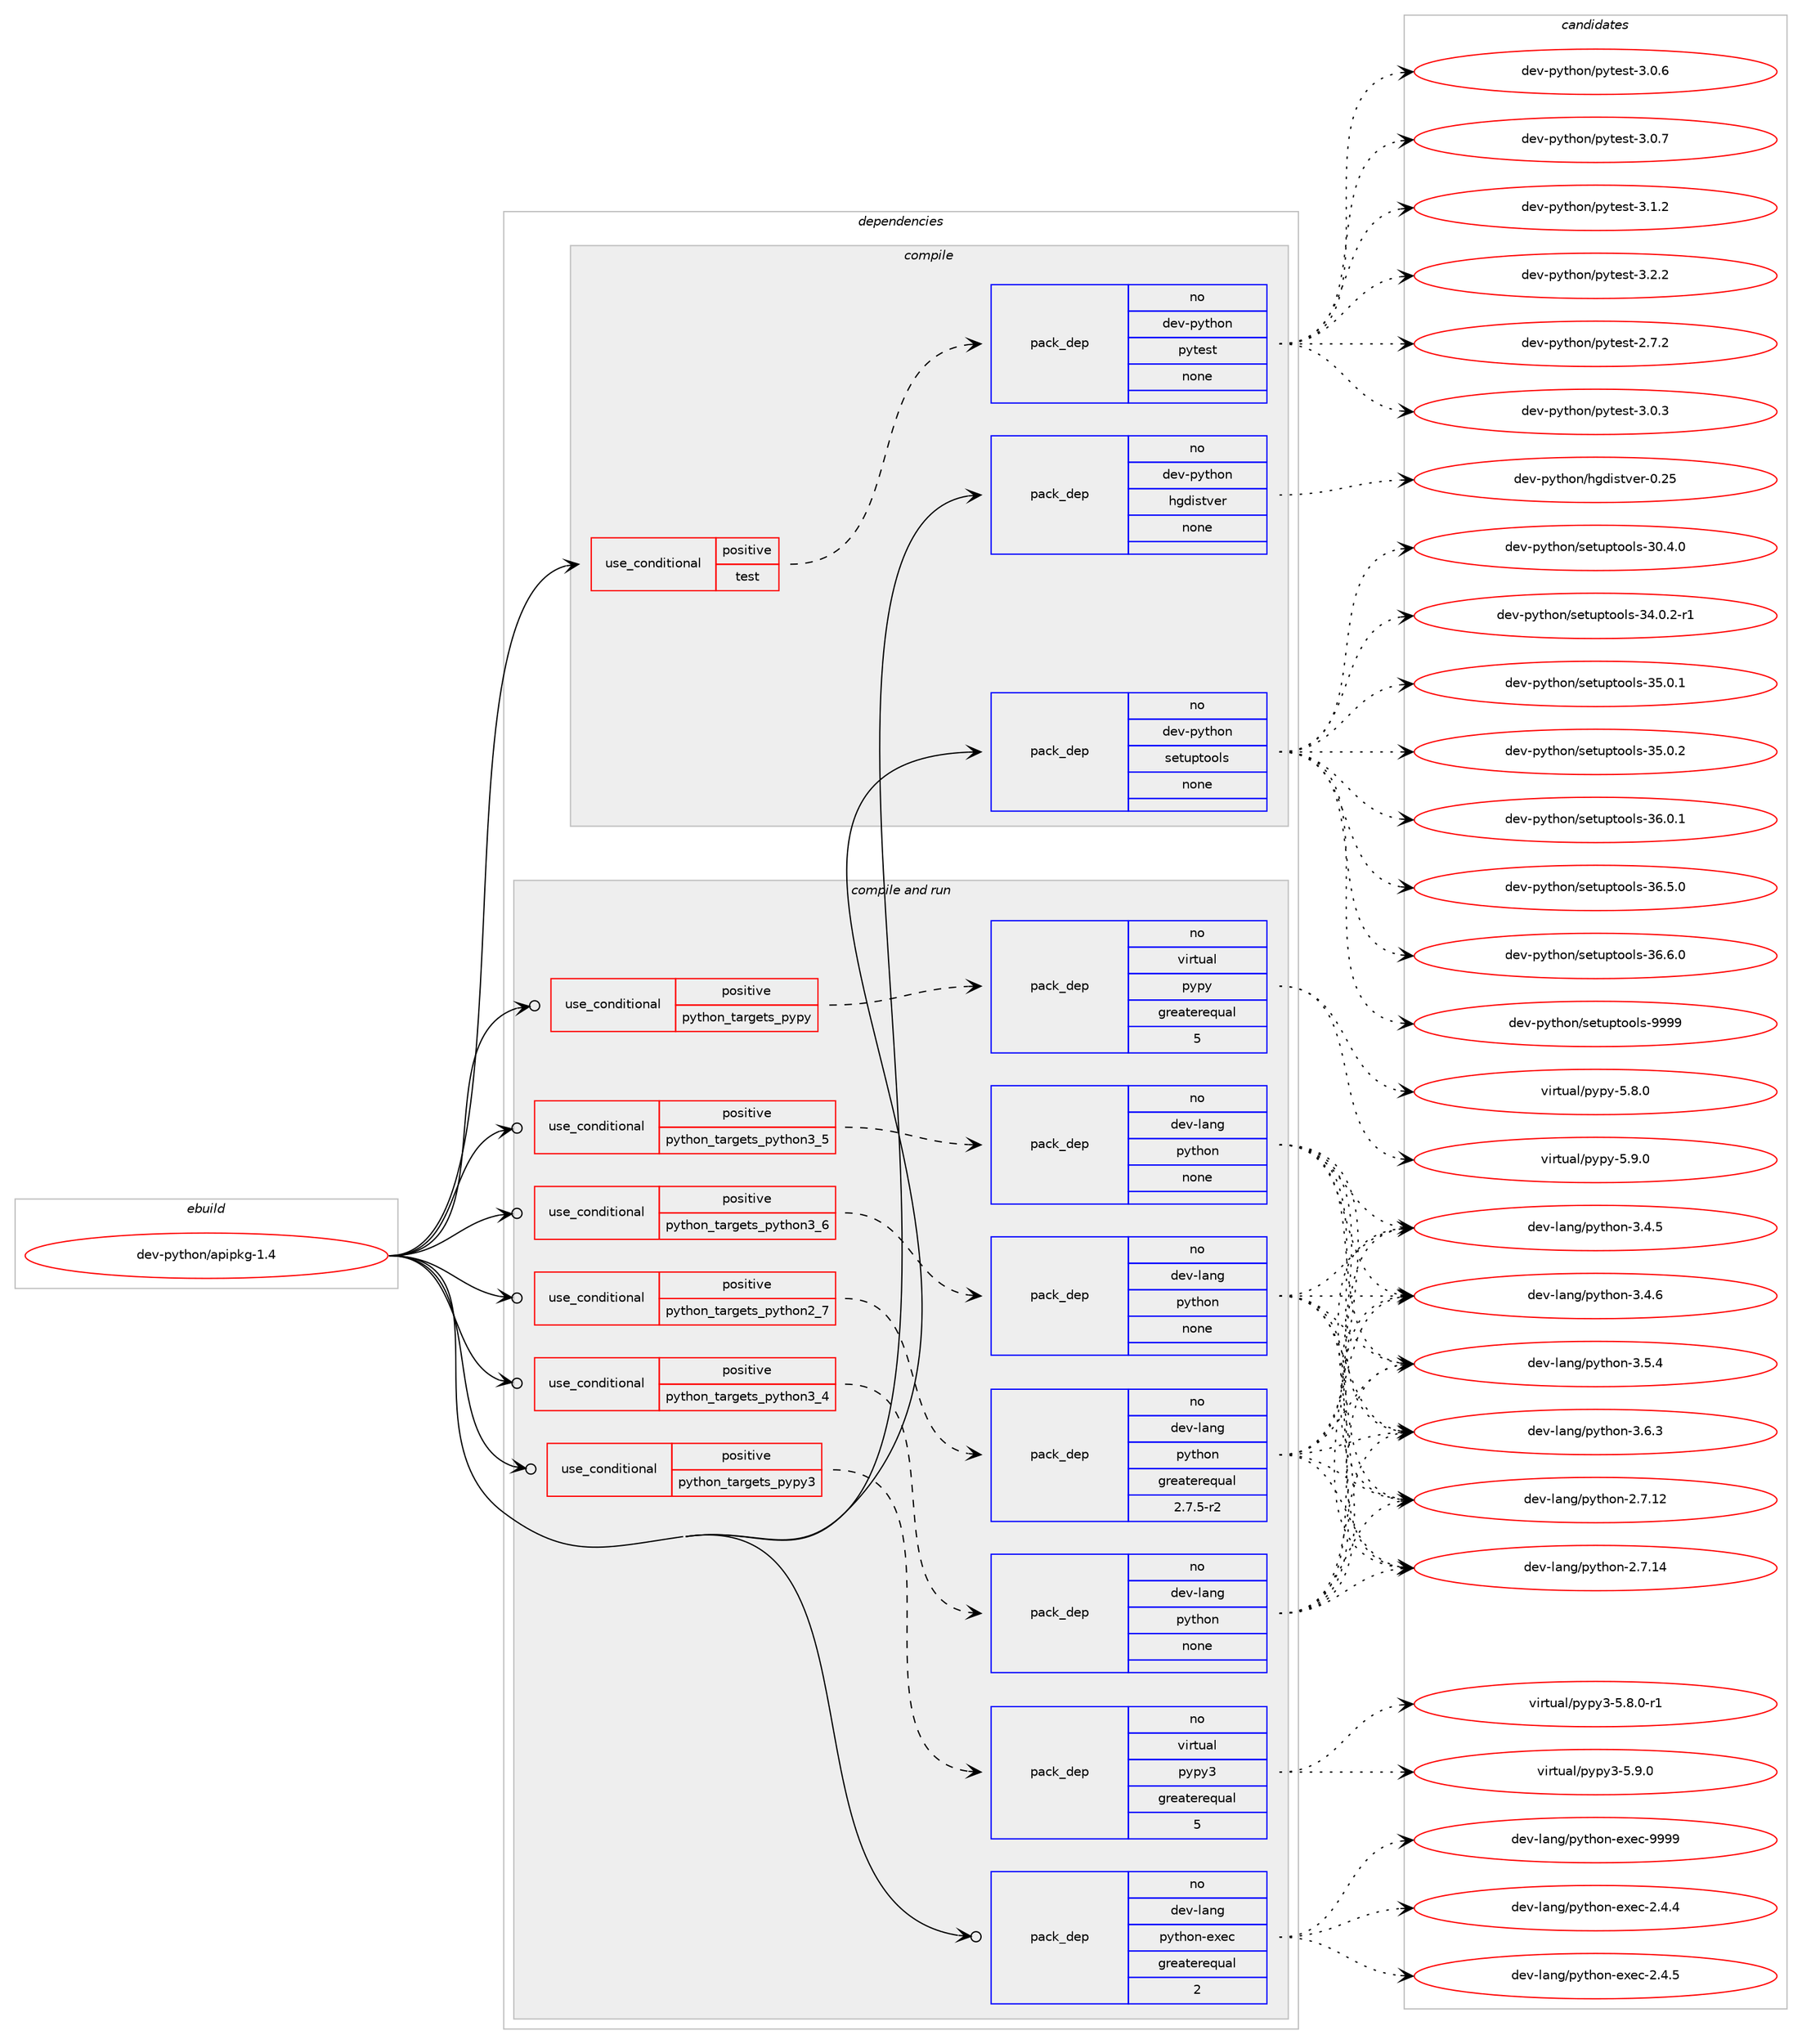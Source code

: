 digraph prolog {

# *************
# Graph options
# *************

newrank=true;
concentrate=true;
compound=true;
graph [rankdir=LR,fontname=Helvetica,fontsize=10,ranksep=1.5];#, ranksep=2.5, nodesep=0.2];
edge  [arrowhead=vee];
node  [fontname=Helvetica,fontsize=10];

# **********
# The ebuild
# **********

subgraph cluster_leftcol {
color=gray;
rank=same;
label=<<i>ebuild</i>>;
id [label="dev-python/apipkg-1.4", color=red, width=4, href="../dev-python/apipkg-1.4.svg"];
}

# ****************
# The dependencies
# ****************

subgraph cluster_midcol {
color=gray;
label=<<i>dependencies</i>>;
subgraph cluster_compile {
fillcolor="#eeeeee";
style=filled;
label=<<i>compile</i>>;
subgraph cond29402 {
dependency146319 [label=<<TABLE BORDER="0" CELLBORDER="1" CELLSPACING="0" CELLPADDING="4"><TR><TD ROWSPAN="3" CELLPADDING="10">use_conditional</TD></TR><TR><TD>positive</TD></TR><TR><TD>test</TD></TR></TABLE>>, shape=none, color=red];
subgraph pack113100 {
dependency146320 [label=<<TABLE BORDER="0" CELLBORDER="1" CELLSPACING="0" CELLPADDING="4" WIDTH="220"><TR><TD ROWSPAN="6" CELLPADDING="30">pack_dep</TD></TR><TR><TD WIDTH="110">no</TD></TR><TR><TD>dev-python</TD></TR><TR><TD>pytest</TD></TR><TR><TD>none</TD></TR><TR><TD></TD></TR></TABLE>>, shape=none, color=blue];
}
dependency146319:e -> dependency146320:w [weight=20,style="dashed",arrowhead="vee"];
}
id:e -> dependency146319:w [weight=20,style="solid",arrowhead="vee"];
subgraph pack113101 {
dependency146321 [label=<<TABLE BORDER="0" CELLBORDER="1" CELLSPACING="0" CELLPADDING="4" WIDTH="220"><TR><TD ROWSPAN="6" CELLPADDING="30">pack_dep</TD></TR><TR><TD WIDTH="110">no</TD></TR><TR><TD>dev-python</TD></TR><TR><TD>hgdistver</TD></TR><TR><TD>none</TD></TR><TR><TD></TD></TR></TABLE>>, shape=none, color=blue];
}
id:e -> dependency146321:w [weight=20,style="solid",arrowhead="vee"];
subgraph pack113102 {
dependency146322 [label=<<TABLE BORDER="0" CELLBORDER="1" CELLSPACING="0" CELLPADDING="4" WIDTH="220"><TR><TD ROWSPAN="6" CELLPADDING="30">pack_dep</TD></TR><TR><TD WIDTH="110">no</TD></TR><TR><TD>dev-python</TD></TR><TR><TD>setuptools</TD></TR><TR><TD>none</TD></TR><TR><TD></TD></TR></TABLE>>, shape=none, color=blue];
}
id:e -> dependency146322:w [weight=20,style="solid",arrowhead="vee"];
}
subgraph cluster_compileandrun {
fillcolor="#eeeeee";
style=filled;
label=<<i>compile and run</i>>;
subgraph cond29403 {
dependency146323 [label=<<TABLE BORDER="0" CELLBORDER="1" CELLSPACING="0" CELLPADDING="4"><TR><TD ROWSPAN="3" CELLPADDING="10">use_conditional</TD></TR><TR><TD>positive</TD></TR><TR><TD>python_targets_pypy</TD></TR></TABLE>>, shape=none, color=red];
subgraph pack113103 {
dependency146324 [label=<<TABLE BORDER="0" CELLBORDER="1" CELLSPACING="0" CELLPADDING="4" WIDTH="220"><TR><TD ROWSPAN="6" CELLPADDING="30">pack_dep</TD></TR><TR><TD WIDTH="110">no</TD></TR><TR><TD>virtual</TD></TR><TR><TD>pypy</TD></TR><TR><TD>greaterequal</TD></TR><TR><TD>5</TD></TR></TABLE>>, shape=none, color=blue];
}
dependency146323:e -> dependency146324:w [weight=20,style="dashed",arrowhead="vee"];
}
id:e -> dependency146323:w [weight=20,style="solid",arrowhead="odotvee"];
subgraph cond29404 {
dependency146325 [label=<<TABLE BORDER="0" CELLBORDER="1" CELLSPACING="0" CELLPADDING="4"><TR><TD ROWSPAN="3" CELLPADDING="10">use_conditional</TD></TR><TR><TD>positive</TD></TR><TR><TD>python_targets_pypy3</TD></TR></TABLE>>, shape=none, color=red];
subgraph pack113104 {
dependency146326 [label=<<TABLE BORDER="0" CELLBORDER="1" CELLSPACING="0" CELLPADDING="4" WIDTH="220"><TR><TD ROWSPAN="6" CELLPADDING="30">pack_dep</TD></TR><TR><TD WIDTH="110">no</TD></TR><TR><TD>virtual</TD></TR><TR><TD>pypy3</TD></TR><TR><TD>greaterequal</TD></TR><TR><TD>5</TD></TR></TABLE>>, shape=none, color=blue];
}
dependency146325:e -> dependency146326:w [weight=20,style="dashed",arrowhead="vee"];
}
id:e -> dependency146325:w [weight=20,style="solid",arrowhead="odotvee"];
subgraph cond29405 {
dependency146327 [label=<<TABLE BORDER="0" CELLBORDER="1" CELLSPACING="0" CELLPADDING="4"><TR><TD ROWSPAN="3" CELLPADDING="10">use_conditional</TD></TR><TR><TD>positive</TD></TR><TR><TD>python_targets_python2_7</TD></TR></TABLE>>, shape=none, color=red];
subgraph pack113105 {
dependency146328 [label=<<TABLE BORDER="0" CELLBORDER="1" CELLSPACING="0" CELLPADDING="4" WIDTH="220"><TR><TD ROWSPAN="6" CELLPADDING="30">pack_dep</TD></TR><TR><TD WIDTH="110">no</TD></TR><TR><TD>dev-lang</TD></TR><TR><TD>python</TD></TR><TR><TD>greaterequal</TD></TR><TR><TD>2.7.5-r2</TD></TR></TABLE>>, shape=none, color=blue];
}
dependency146327:e -> dependency146328:w [weight=20,style="dashed",arrowhead="vee"];
}
id:e -> dependency146327:w [weight=20,style="solid",arrowhead="odotvee"];
subgraph cond29406 {
dependency146329 [label=<<TABLE BORDER="0" CELLBORDER="1" CELLSPACING="0" CELLPADDING="4"><TR><TD ROWSPAN="3" CELLPADDING="10">use_conditional</TD></TR><TR><TD>positive</TD></TR><TR><TD>python_targets_python3_4</TD></TR></TABLE>>, shape=none, color=red];
subgraph pack113106 {
dependency146330 [label=<<TABLE BORDER="0" CELLBORDER="1" CELLSPACING="0" CELLPADDING="4" WIDTH="220"><TR><TD ROWSPAN="6" CELLPADDING="30">pack_dep</TD></TR><TR><TD WIDTH="110">no</TD></TR><TR><TD>dev-lang</TD></TR><TR><TD>python</TD></TR><TR><TD>none</TD></TR><TR><TD></TD></TR></TABLE>>, shape=none, color=blue];
}
dependency146329:e -> dependency146330:w [weight=20,style="dashed",arrowhead="vee"];
}
id:e -> dependency146329:w [weight=20,style="solid",arrowhead="odotvee"];
subgraph cond29407 {
dependency146331 [label=<<TABLE BORDER="0" CELLBORDER="1" CELLSPACING="0" CELLPADDING="4"><TR><TD ROWSPAN="3" CELLPADDING="10">use_conditional</TD></TR><TR><TD>positive</TD></TR><TR><TD>python_targets_python3_5</TD></TR></TABLE>>, shape=none, color=red];
subgraph pack113107 {
dependency146332 [label=<<TABLE BORDER="0" CELLBORDER="1" CELLSPACING="0" CELLPADDING="4" WIDTH="220"><TR><TD ROWSPAN="6" CELLPADDING="30">pack_dep</TD></TR><TR><TD WIDTH="110">no</TD></TR><TR><TD>dev-lang</TD></TR><TR><TD>python</TD></TR><TR><TD>none</TD></TR><TR><TD></TD></TR></TABLE>>, shape=none, color=blue];
}
dependency146331:e -> dependency146332:w [weight=20,style="dashed",arrowhead="vee"];
}
id:e -> dependency146331:w [weight=20,style="solid",arrowhead="odotvee"];
subgraph cond29408 {
dependency146333 [label=<<TABLE BORDER="0" CELLBORDER="1" CELLSPACING="0" CELLPADDING="4"><TR><TD ROWSPAN="3" CELLPADDING="10">use_conditional</TD></TR><TR><TD>positive</TD></TR><TR><TD>python_targets_python3_6</TD></TR></TABLE>>, shape=none, color=red];
subgraph pack113108 {
dependency146334 [label=<<TABLE BORDER="0" CELLBORDER="1" CELLSPACING="0" CELLPADDING="4" WIDTH="220"><TR><TD ROWSPAN="6" CELLPADDING="30">pack_dep</TD></TR><TR><TD WIDTH="110">no</TD></TR><TR><TD>dev-lang</TD></TR><TR><TD>python</TD></TR><TR><TD>none</TD></TR><TR><TD></TD></TR></TABLE>>, shape=none, color=blue];
}
dependency146333:e -> dependency146334:w [weight=20,style="dashed",arrowhead="vee"];
}
id:e -> dependency146333:w [weight=20,style="solid",arrowhead="odotvee"];
subgraph pack113109 {
dependency146335 [label=<<TABLE BORDER="0" CELLBORDER="1" CELLSPACING="0" CELLPADDING="4" WIDTH="220"><TR><TD ROWSPAN="6" CELLPADDING="30">pack_dep</TD></TR><TR><TD WIDTH="110">no</TD></TR><TR><TD>dev-lang</TD></TR><TR><TD>python-exec</TD></TR><TR><TD>greaterequal</TD></TR><TR><TD>2</TD></TR></TABLE>>, shape=none, color=blue];
}
id:e -> dependency146335:w [weight=20,style="solid",arrowhead="odotvee"];
}
subgraph cluster_run {
fillcolor="#eeeeee";
style=filled;
label=<<i>run</i>>;
}
}

# **************
# The candidates
# **************

subgraph cluster_choices {
rank=same;
color=gray;
label=<<i>candidates</i>>;

subgraph choice113100 {
color=black;
nodesep=1;
choice1001011184511212111610411111047112121116101115116455046554650 [label="dev-python/pytest-2.7.2", color=red, width=4,href="../dev-python/pytest-2.7.2.svg"];
choice1001011184511212111610411111047112121116101115116455146484651 [label="dev-python/pytest-3.0.3", color=red, width=4,href="../dev-python/pytest-3.0.3.svg"];
choice1001011184511212111610411111047112121116101115116455146484654 [label="dev-python/pytest-3.0.6", color=red, width=4,href="../dev-python/pytest-3.0.6.svg"];
choice1001011184511212111610411111047112121116101115116455146484655 [label="dev-python/pytest-3.0.7", color=red, width=4,href="../dev-python/pytest-3.0.7.svg"];
choice1001011184511212111610411111047112121116101115116455146494650 [label="dev-python/pytest-3.1.2", color=red, width=4,href="../dev-python/pytest-3.1.2.svg"];
choice1001011184511212111610411111047112121116101115116455146504650 [label="dev-python/pytest-3.2.2", color=red, width=4,href="../dev-python/pytest-3.2.2.svg"];
dependency146320:e -> choice1001011184511212111610411111047112121116101115116455046554650:w [style=dotted,weight="100"];
dependency146320:e -> choice1001011184511212111610411111047112121116101115116455146484651:w [style=dotted,weight="100"];
dependency146320:e -> choice1001011184511212111610411111047112121116101115116455146484654:w [style=dotted,weight="100"];
dependency146320:e -> choice1001011184511212111610411111047112121116101115116455146484655:w [style=dotted,weight="100"];
dependency146320:e -> choice1001011184511212111610411111047112121116101115116455146494650:w [style=dotted,weight="100"];
dependency146320:e -> choice1001011184511212111610411111047112121116101115116455146504650:w [style=dotted,weight="100"];
}
subgraph choice113101 {
color=black;
nodesep=1;
choice10010111845112121116104111110471041031001051151161181011144548465053 [label="dev-python/hgdistver-0.25", color=red, width=4,href="../dev-python/hgdistver-0.25.svg"];
dependency146321:e -> choice10010111845112121116104111110471041031001051151161181011144548465053:w [style=dotted,weight="100"];
}
subgraph choice113102 {
color=black;
nodesep=1;
choice100101118451121211161041111104711510111611711211611111110811545514846524648 [label="dev-python/setuptools-30.4.0", color=red, width=4,href="../dev-python/setuptools-30.4.0.svg"];
choice1001011184511212111610411111047115101116117112116111111108115455152464846504511449 [label="dev-python/setuptools-34.0.2-r1", color=red, width=4,href="../dev-python/setuptools-34.0.2-r1.svg"];
choice100101118451121211161041111104711510111611711211611111110811545515346484649 [label="dev-python/setuptools-35.0.1", color=red, width=4,href="../dev-python/setuptools-35.0.1.svg"];
choice100101118451121211161041111104711510111611711211611111110811545515346484650 [label="dev-python/setuptools-35.0.2", color=red, width=4,href="../dev-python/setuptools-35.0.2.svg"];
choice100101118451121211161041111104711510111611711211611111110811545515446484649 [label="dev-python/setuptools-36.0.1", color=red, width=4,href="../dev-python/setuptools-36.0.1.svg"];
choice100101118451121211161041111104711510111611711211611111110811545515446534648 [label="dev-python/setuptools-36.5.0", color=red, width=4,href="../dev-python/setuptools-36.5.0.svg"];
choice100101118451121211161041111104711510111611711211611111110811545515446544648 [label="dev-python/setuptools-36.6.0", color=red, width=4,href="../dev-python/setuptools-36.6.0.svg"];
choice10010111845112121116104111110471151011161171121161111111081154557575757 [label="dev-python/setuptools-9999", color=red, width=4,href="../dev-python/setuptools-9999.svg"];
dependency146322:e -> choice100101118451121211161041111104711510111611711211611111110811545514846524648:w [style=dotted,weight="100"];
dependency146322:e -> choice1001011184511212111610411111047115101116117112116111111108115455152464846504511449:w [style=dotted,weight="100"];
dependency146322:e -> choice100101118451121211161041111104711510111611711211611111110811545515346484649:w [style=dotted,weight="100"];
dependency146322:e -> choice100101118451121211161041111104711510111611711211611111110811545515346484650:w [style=dotted,weight="100"];
dependency146322:e -> choice100101118451121211161041111104711510111611711211611111110811545515446484649:w [style=dotted,weight="100"];
dependency146322:e -> choice100101118451121211161041111104711510111611711211611111110811545515446534648:w [style=dotted,weight="100"];
dependency146322:e -> choice100101118451121211161041111104711510111611711211611111110811545515446544648:w [style=dotted,weight="100"];
dependency146322:e -> choice10010111845112121116104111110471151011161171121161111111081154557575757:w [style=dotted,weight="100"];
}
subgraph choice113103 {
color=black;
nodesep=1;
choice1181051141161179710847112121112121455346564648 [label="virtual/pypy-5.8.0", color=red, width=4,href="../virtual/pypy-5.8.0.svg"];
choice1181051141161179710847112121112121455346574648 [label="virtual/pypy-5.9.0", color=red, width=4,href="../virtual/pypy-5.9.0.svg"];
dependency146324:e -> choice1181051141161179710847112121112121455346564648:w [style=dotted,weight="100"];
dependency146324:e -> choice1181051141161179710847112121112121455346574648:w [style=dotted,weight="100"];
}
subgraph choice113104 {
color=black;
nodesep=1;
choice1181051141161179710847112121112121514553465646484511449 [label="virtual/pypy3-5.8.0-r1", color=red, width=4,href="../virtual/pypy3-5.8.0-r1.svg"];
choice118105114116117971084711212111212151455346574648 [label="virtual/pypy3-5.9.0", color=red, width=4,href="../virtual/pypy3-5.9.0.svg"];
dependency146326:e -> choice1181051141161179710847112121112121514553465646484511449:w [style=dotted,weight="100"];
dependency146326:e -> choice118105114116117971084711212111212151455346574648:w [style=dotted,weight="100"];
}
subgraph choice113105 {
color=black;
nodesep=1;
choice10010111845108971101034711212111610411111045504655464950 [label="dev-lang/python-2.7.12", color=red, width=4,href="../dev-lang/python-2.7.12.svg"];
choice10010111845108971101034711212111610411111045504655464952 [label="dev-lang/python-2.7.14", color=red, width=4,href="../dev-lang/python-2.7.14.svg"];
choice100101118451089711010347112121116104111110455146524653 [label="dev-lang/python-3.4.5", color=red, width=4,href="../dev-lang/python-3.4.5.svg"];
choice100101118451089711010347112121116104111110455146524654 [label="dev-lang/python-3.4.6", color=red, width=4,href="../dev-lang/python-3.4.6.svg"];
choice100101118451089711010347112121116104111110455146534652 [label="dev-lang/python-3.5.4", color=red, width=4,href="../dev-lang/python-3.5.4.svg"];
choice100101118451089711010347112121116104111110455146544651 [label="dev-lang/python-3.6.3", color=red, width=4,href="../dev-lang/python-3.6.3.svg"];
dependency146328:e -> choice10010111845108971101034711212111610411111045504655464950:w [style=dotted,weight="100"];
dependency146328:e -> choice10010111845108971101034711212111610411111045504655464952:w [style=dotted,weight="100"];
dependency146328:e -> choice100101118451089711010347112121116104111110455146524653:w [style=dotted,weight="100"];
dependency146328:e -> choice100101118451089711010347112121116104111110455146524654:w [style=dotted,weight="100"];
dependency146328:e -> choice100101118451089711010347112121116104111110455146534652:w [style=dotted,weight="100"];
dependency146328:e -> choice100101118451089711010347112121116104111110455146544651:w [style=dotted,weight="100"];
}
subgraph choice113106 {
color=black;
nodesep=1;
choice10010111845108971101034711212111610411111045504655464950 [label="dev-lang/python-2.7.12", color=red, width=4,href="../dev-lang/python-2.7.12.svg"];
choice10010111845108971101034711212111610411111045504655464952 [label="dev-lang/python-2.7.14", color=red, width=4,href="../dev-lang/python-2.7.14.svg"];
choice100101118451089711010347112121116104111110455146524653 [label="dev-lang/python-3.4.5", color=red, width=4,href="../dev-lang/python-3.4.5.svg"];
choice100101118451089711010347112121116104111110455146524654 [label="dev-lang/python-3.4.6", color=red, width=4,href="../dev-lang/python-3.4.6.svg"];
choice100101118451089711010347112121116104111110455146534652 [label="dev-lang/python-3.5.4", color=red, width=4,href="../dev-lang/python-3.5.4.svg"];
choice100101118451089711010347112121116104111110455146544651 [label="dev-lang/python-3.6.3", color=red, width=4,href="../dev-lang/python-3.6.3.svg"];
dependency146330:e -> choice10010111845108971101034711212111610411111045504655464950:w [style=dotted,weight="100"];
dependency146330:e -> choice10010111845108971101034711212111610411111045504655464952:w [style=dotted,weight="100"];
dependency146330:e -> choice100101118451089711010347112121116104111110455146524653:w [style=dotted,weight="100"];
dependency146330:e -> choice100101118451089711010347112121116104111110455146524654:w [style=dotted,weight="100"];
dependency146330:e -> choice100101118451089711010347112121116104111110455146534652:w [style=dotted,weight="100"];
dependency146330:e -> choice100101118451089711010347112121116104111110455146544651:w [style=dotted,weight="100"];
}
subgraph choice113107 {
color=black;
nodesep=1;
choice10010111845108971101034711212111610411111045504655464950 [label="dev-lang/python-2.7.12", color=red, width=4,href="../dev-lang/python-2.7.12.svg"];
choice10010111845108971101034711212111610411111045504655464952 [label="dev-lang/python-2.7.14", color=red, width=4,href="../dev-lang/python-2.7.14.svg"];
choice100101118451089711010347112121116104111110455146524653 [label="dev-lang/python-3.4.5", color=red, width=4,href="../dev-lang/python-3.4.5.svg"];
choice100101118451089711010347112121116104111110455146524654 [label="dev-lang/python-3.4.6", color=red, width=4,href="../dev-lang/python-3.4.6.svg"];
choice100101118451089711010347112121116104111110455146534652 [label="dev-lang/python-3.5.4", color=red, width=4,href="../dev-lang/python-3.5.4.svg"];
choice100101118451089711010347112121116104111110455146544651 [label="dev-lang/python-3.6.3", color=red, width=4,href="../dev-lang/python-3.6.3.svg"];
dependency146332:e -> choice10010111845108971101034711212111610411111045504655464950:w [style=dotted,weight="100"];
dependency146332:e -> choice10010111845108971101034711212111610411111045504655464952:w [style=dotted,weight="100"];
dependency146332:e -> choice100101118451089711010347112121116104111110455146524653:w [style=dotted,weight="100"];
dependency146332:e -> choice100101118451089711010347112121116104111110455146524654:w [style=dotted,weight="100"];
dependency146332:e -> choice100101118451089711010347112121116104111110455146534652:w [style=dotted,weight="100"];
dependency146332:e -> choice100101118451089711010347112121116104111110455146544651:w [style=dotted,weight="100"];
}
subgraph choice113108 {
color=black;
nodesep=1;
choice10010111845108971101034711212111610411111045504655464950 [label="dev-lang/python-2.7.12", color=red, width=4,href="../dev-lang/python-2.7.12.svg"];
choice10010111845108971101034711212111610411111045504655464952 [label="dev-lang/python-2.7.14", color=red, width=4,href="../dev-lang/python-2.7.14.svg"];
choice100101118451089711010347112121116104111110455146524653 [label="dev-lang/python-3.4.5", color=red, width=4,href="../dev-lang/python-3.4.5.svg"];
choice100101118451089711010347112121116104111110455146524654 [label="dev-lang/python-3.4.6", color=red, width=4,href="../dev-lang/python-3.4.6.svg"];
choice100101118451089711010347112121116104111110455146534652 [label="dev-lang/python-3.5.4", color=red, width=4,href="../dev-lang/python-3.5.4.svg"];
choice100101118451089711010347112121116104111110455146544651 [label="dev-lang/python-3.6.3", color=red, width=4,href="../dev-lang/python-3.6.3.svg"];
dependency146334:e -> choice10010111845108971101034711212111610411111045504655464950:w [style=dotted,weight="100"];
dependency146334:e -> choice10010111845108971101034711212111610411111045504655464952:w [style=dotted,weight="100"];
dependency146334:e -> choice100101118451089711010347112121116104111110455146524653:w [style=dotted,weight="100"];
dependency146334:e -> choice100101118451089711010347112121116104111110455146524654:w [style=dotted,weight="100"];
dependency146334:e -> choice100101118451089711010347112121116104111110455146534652:w [style=dotted,weight="100"];
dependency146334:e -> choice100101118451089711010347112121116104111110455146544651:w [style=dotted,weight="100"];
}
subgraph choice113109 {
color=black;
nodesep=1;
choice1001011184510897110103471121211161041111104510112010199455046524652 [label="dev-lang/python-exec-2.4.4", color=red, width=4,href="../dev-lang/python-exec-2.4.4.svg"];
choice1001011184510897110103471121211161041111104510112010199455046524653 [label="dev-lang/python-exec-2.4.5", color=red, width=4,href="../dev-lang/python-exec-2.4.5.svg"];
choice10010111845108971101034711212111610411111045101120101994557575757 [label="dev-lang/python-exec-9999", color=red, width=4,href="../dev-lang/python-exec-9999.svg"];
dependency146335:e -> choice1001011184510897110103471121211161041111104510112010199455046524652:w [style=dotted,weight="100"];
dependency146335:e -> choice1001011184510897110103471121211161041111104510112010199455046524653:w [style=dotted,weight="100"];
dependency146335:e -> choice10010111845108971101034711212111610411111045101120101994557575757:w [style=dotted,weight="100"];
}
}

}
